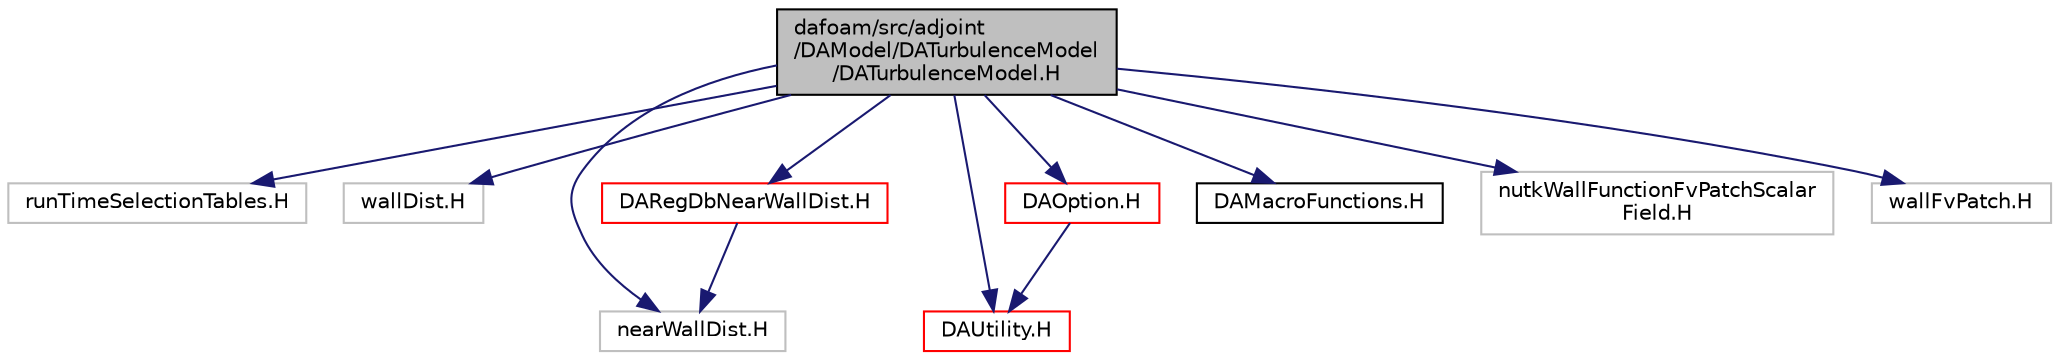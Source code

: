 digraph "dafoam/src/adjoint/DAModel/DATurbulenceModel/DATurbulenceModel.H"
{
  bgcolor="transparent";
  edge [fontname="Helvetica",fontsize="10",labelfontname="Helvetica",labelfontsize="10"];
  node [fontname="Helvetica",fontsize="10",shape=record];
  Node0 [label="dafoam/src/adjoint\l/DAModel/DATurbulenceModel\l/DATurbulenceModel.H",height=0.2,width=0.4,color="black", fillcolor="grey75", style="filled", fontcolor="black"];
  Node0 -> Node1 [color="midnightblue",fontsize="10",style="solid",fontname="Helvetica"];
  Node1 [label="runTimeSelectionTables.H",height=0.2,width=0.4,color="grey75"];
  Node0 -> Node2 [color="midnightblue",fontsize="10",style="solid",fontname="Helvetica"];
  Node2 [label="wallDist.H",height=0.2,width=0.4,color="grey75"];
  Node0 -> Node3 [color="midnightblue",fontsize="10",style="solid",fontname="Helvetica"];
  Node3 [label="nearWallDist.H",height=0.2,width=0.4,color="grey75"];
  Node0 -> Node4 [color="midnightblue",fontsize="10",style="solid",fontname="Helvetica"];
  Node4 [label="DAUtility.H",height=0.2,width=0.4,color="red",URL="$DAUtility_8H.html"];
  Node0 -> Node9 [color="midnightblue",fontsize="10",style="solid",fontname="Helvetica"];
  Node9 [label="DAOption.H",height=0.2,width=0.4,color="red",URL="$DAOption_8H.html"];
  Node9 -> Node4 [color="midnightblue",fontsize="10",style="solid",fontname="Helvetica"];
  Node0 -> Node10 [color="midnightblue",fontsize="10",style="solid",fontname="Helvetica"];
  Node10 [label="DARegDbNearWallDist.H",height=0.2,width=0.4,color="red",URL="$DARegDbNearWallDist_8H.html"];
  Node10 -> Node3 [color="midnightblue",fontsize="10",style="solid",fontname="Helvetica"];
  Node0 -> Node11 [color="midnightblue",fontsize="10",style="solid",fontname="Helvetica"];
  Node11 [label="DAMacroFunctions.H",height=0.2,width=0.4,color="black",URL="$DAMacroFunctions_8H.html"];
  Node0 -> Node12 [color="midnightblue",fontsize="10",style="solid",fontname="Helvetica"];
  Node12 [label="nutkWallFunctionFvPatchScalar\lField.H",height=0.2,width=0.4,color="grey75"];
  Node0 -> Node13 [color="midnightblue",fontsize="10",style="solid",fontname="Helvetica"];
  Node13 [label="wallFvPatch.H",height=0.2,width=0.4,color="grey75"];
}
